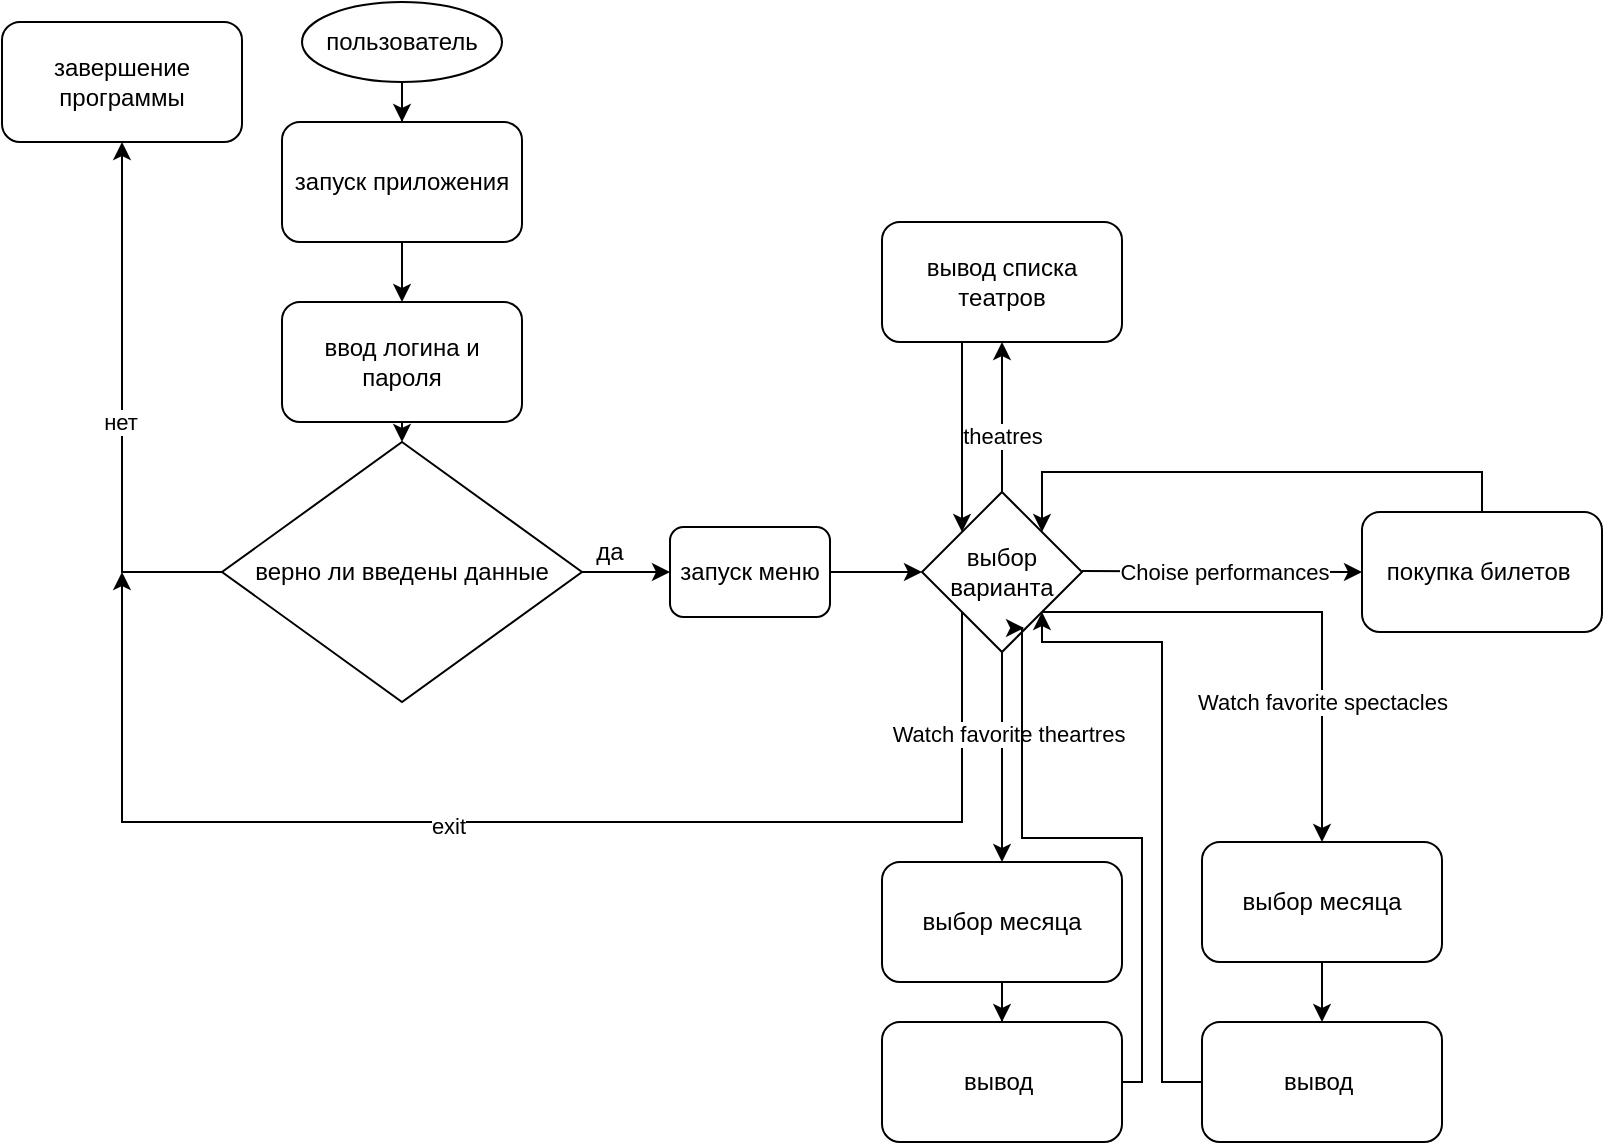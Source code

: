 <mxfile version="16.1.2" type="device"><diagram id="C5RBs43oDa-KdzZeNtuy" name="Page-1"><mxGraphModel dx="942" dy="685" grid="1" gridSize="10" guides="1" tooltips="1" connect="1" arrows="1" fold="1" page="1" pageScale="1" pageWidth="827" pageHeight="1169" math="0" shadow="0"><root><mxCell id="WIyWlLk6GJQsqaUBKTNV-0"/><mxCell id="WIyWlLk6GJQsqaUBKTNV-1" parent="WIyWlLk6GJQsqaUBKTNV-0"/><mxCell id="2o53KiBFoSCYX0qGB70N-4" style="edgeStyle=orthogonalEdgeStyle;rounded=0;orthogonalLoop=1;jettySize=auto;html=1;entryX=0.5;entryY=0;entryDx=0;entryDy=0;" edge="1" parent="WIyWlLk6GJQsqaUBKTNV-1" source="2o53KiBFoSCYX0qGB70N-0" target="2o53KiBFoSCYX0qGB70N-2"><mxGeometry relative="1" as="geometry"/></mxCell><mxCell id="2o53KiBFoSCYX0qGB70N-0" value="пользователь" style="ellipse;whiteSpace=wrap;html=1;" vertex="1" parent="WIyWlLk6GJQsqaUBKTNV-1"><mxGeometry x="150" y="40" width="100" height="40" as="geometry"/></mxCell><mxCell id="2o53KiBFoSCYX0qGB70N-6" style="edgeStyle=orthogonalEdgeStyle;rounded=0;orthogonalLoop=1;jettySize=auto;html=1;entryX=0.5;entryY=0;entryDx=0;entryDy=0;" edge="1" parent="WIyWlLk6GJQsqaUBKTNV-1" source="2o53KiBFoSCYX0qGB70N-2" target="2o53KiBFoSCYX0qGB70N-7"><mxGeometry relative="1" as="geometry"><mxPoint x="200" y="210" as="targetPoint"/></mxGeometry></mxCell><mxCell id="2o53KiBFoSCYX0qGB70N-2" value="запуск приложения" style="rounded=1;whiteSpace=wrap;html=1;" vertex="1" parent="WIyWlLk6GJQsqaUBKTNV-1"><mxGeometry x="140" y="100" width="120" height="60" as="geometry"/></mxCell><mxCell id="2o53KiBFoSCYX0qGB70N-9" style="edgeStyle=orthogonalEdgeStyle;rounded=0;orthogonalLoop=1;jettySize=auto;html=1;exitX=0.5;exitY=1;exitDx=0;exitDy=0;entryX=0.5;entryY=0;entryDx=0;entryDy=0;" edge="1" parent="WIyWlLk6GJQsqaUBKTNV-1" source="2o53KiBFoSCYX0qGB70N-7" target="2o53KiBFoSCYX0qGB70N-8"><mxGeometry relative="1" as="geometry"/></mxCell><mxCell id="2o53KiBFoSCYX0qGB70N-7" value="ввод логина и пароля" style="rounded=1;whiteSpace=wrap;html=1;" vertex="1" parent="WIyWlLk6GJQsqaUBKTNV-1"><mxGeometry x="140" y="190" width="120" height="60" as="geometry"/></mxCell><mxCell id="2o53KiBFoSCYX0qGB70N-10" style="edgeStyle=orthogonalEdgeStyle;rounded=0;orthogonalLoop=1;jettySize=auto;html=1;" edge="1" parent="WIyWlLk6GJQsqaUBKTNV-1" source="2o53KiBFoSCYX0qGB70N-8" target="2o53KiBFoSCYX0qGB70N-11"><mxGeometry relative="1" as="geometry"><mxPoint x="60" y="130" as="targetPoint"/><Array as="points"><mxPoint x="60" y="325"/></Array></mxGeometry></mxCell><mxCell id="2o53KiBFoSCYX0qGB70N-28" value="нет" style="edgeLabel;html=1;align=center;verticalAlign=middle;resizable=0;points=[];" vertex="1" connectable="0" parent="2o53KiBFoSCYX0qGB70N-10"><mxGeometry x="-0.057" y="1" relative="1" as="geometry"><mxPoint as="offset"/></mxGeometry></mxCell><mxCell id="2o53KiBFoSCYX0qGB70N-23" style="edgeStyle=orthogonalEdgeStyle;rounded=0;orthogonalLoop=1;jettySize=auto;html=1;exitX=1;exitY=0.5;exitDx=0;exitDy=0;entryX=0;entryY=0.5;entryDx=0;entryDy=0;" edge="1" parent="WIyWlLk6GJQsqaUBKTNV-1" source="2o53KiBFoSCYX0qGB70N-8" target="2o53KiBFoSCYX0qGB70N-16"><mxGeometry relative="1" as="geometry"/></mxCell><mxCell id="2o53KiBFoSCYX0qGB70N-8" value="верно ли введены данные" style="rhombus;whiteSpace=wrap;html=1;" vertex="1" parent="WIyWlLk6GJQsqaUBKTNV-1"><mxGeometry x="110" y="260" width="180" height="130" as="geometry"/></mxCell><mxCell id="2o53KiBFoSCYX0qGB70N-11" value="завершение программы" style="rounded=1;whiteSpace=wrap;html=1;" vertex="1" parent="WIyWlLk6GJQsqaUBKTNV-1"><mxGeometry y="50" width="120" height="60" as="geometry"/></mxCell><mxCell id="2o53KiBFoSCYX0qGB70N-20" style="edgeStyle=orthogonalEdgeStyle;rounded=0;orthogonalLoop=1;jettySize=auto;html=1;exitX=1;exitY=0.5;exitDx=0;exitDy=0;entryX=0;entryY=0.5;entryDx=0;entryDy=0;" edge="1" parent="WIyWlLk6GJQsqaUBKTNV-1" source="2o53KiBFoSCYX0qGB70N-16" target="2o53KiBFoSCYX0qGB70N-19"><mxGeometry relative="1" as="geometry"/></mxCell><mxCell id="2o53KiBFoSCYX0qGB70N-16" value="запуск меню" style="rounded=1;whiteSpace=wrap;html=1;" vertex="1" parent="WIyWlLk6GJQsqaUBKTNV-1"><mxGeometry x="334" y="302.5" width="80" height="45" as="geometry"/></mxCell><mxCell id="2o53KiBFoSCYX0qGB70N-24" style="edgeStyle=orthogonalEdgeStyle;rounded=0;orthogonalLoop=1;jettySize=auto;html=1;exitX=0;exitY=1;exitDx=0;exitDy=0;" edge="1" parent="WIyWlLk6GJQsqaUBKTNV-1" source="2o53KiBFoSCYX0qGB70N-19"><mxGeometry relative="1" as="geometry"><mxPoint x="60" y="325" as="targetPoint"/><Array as="points"><mxPoint x="480" y="450"/><mxPoint x="60" y="450"/></Array></mxGeometry></mxCell><mxCell id="2o53KiBFoSCYX0qGB70N-29" value="exit" style="edgeLabel;html=1;align=center;verticalAlign=middle;resizable=0;points=[];" vertex="1" connectable="0" parent="2o53KiBFoSCYX0qGB70N-24"><mxGeometry x="0.114" y="2" relative="1" as="geometry"><mxPoint as="offset"/></mxGeometry></mxCell><mxCell id="2o53KiBFoSCYX0qGB70N-31" style="edgeStyle=orthogonalEdgeStyle;rounded=0;orthogonalLoop=1;jettySize=auto;html=1;exitX=0.5;exitY=0;exitDx=0;exitDy=0;entryX=0.5;entryY=1;entryDx=0;entryDy=0;" edge="1" parent="WIyWlLk6GJQsqaUBKTNV-1" source="2o53KiBFoSCYX0qGB70N-19" target="2o53KiBFoSCYX0qGB70N-33"><mxGeometry relative="1" as="geometry"><mxPoint x="500" y="170" as="targetPoint"/></mxGeometry></mxCell><mxCell id="2o53KiBFoSCYX0qGB70N-32" value="theatres" style="edgeLabel;html=1;align=center;verticalAlign=middle;resizable=0;points=[];" vertex="1" connectable="0" parent="2o53KiBFoSCYX0qGB70N-31"><mxGeometry x="-0.235" relative="1" as="geometry"><mxPoint as="offset"/></mxGeometry></mxCell><mxCell id="2o53KiBFoSCYX0qGB70N-35" style="edgeStyle=orthogonalEdgeStyle;rounded=0;orthogonalLoop=1;jettySize=auto;html=1;exitX=1;exitY=0.5;exitDx=0;exitDy=0;entryX=0;entryY=0.5;entryDx=0;entryDy=0;" edge="1" parent="WIyWlLk6GJQsqaUBKTNV-1" target="2o53KiBFoSCYX0qGB70N-37"><mxGeometry relative="1" as="geometry"><mxPoint x="670" y="460" as="targetPoint"/><mxPoint x="540" y="324.5" as="sourcePoint"/></mxGeometry></mxCell><mxCell id="2o53KiBFoSCYX0qGB70N-36" value="Choise performances" style="edgeLabel;html=1;align=center;verticalAlign=middle;resizable=0;points=[];" vertex="1" connectable="0" parent="2o53KiBFoSCYX0qGB70N-35"><mxGeometry x="0.3" y="3" relative="1" as="geometry"><mxPoint x="-20" y="3" as="offset"/></mxGeometry></mxCell><mxCell id="2o53KiBFoSCYX0qGB70N-40" style="edgeStyle=orthogonalEdgeStyle;rounded=0;orthogonalLoop=1;jettySize=auto;html=1;entryX=0.5;entryY=0;entryDx=0;entryDy=0;" edge="1" parent="WIyWlLk6GJQsqaUBKTNV-1" source="2o53KiBFoSCYX0qGB70N-19" target="2o53KiBFoSCYX0qGB70N-39"><mxGeometry relative="1" as="geometry"/></mxCell><mxCell id="2o53KiBFoSCYX0qGB70N-41" value="Watch favorite theartres" style="edgeLabel;html=1;align=center;verticalAlign=middle;resizable=0;points=[];" vertex="1" connectable="0" parent="2o53KiBFoSCYX0qGB70N-40"><mxGeometry x="-0.219" y="3" relative="1" as="geometry"><mxPoint as="offset"/></mxGeometry></mxCell><mxCell id="2o53KiBFoSCYX0qGB70N-47" style="edgeStyle=orthogonalEdgeStyle;rounded=0;orthogonalLoop=1;jettySize=auto;html=1;exitX=1;exitY=1;exitDx=0;exitDy=0;entryX=0.5;entryY=0;entryDx=0;entryDy=0;" edge="1" parent="WIyWlLk6GJQsqaUBKTNV-1" source="2o53KiBFoSCYX0qGB70N-19" target="2o53KiBFoSCYX0qGB70N-48"><mxGeometry relative="1" as="geometry"><mxPoint x="660" y="450" as="targetPoint"/><Array as="points"><mxPoint x="660" y="345"/></Array></mxGeometry></mxCell><mxCell id="2o53KiBFoSCYX0qGB70N-49" value="Watch favorite spectacles" style="edgeLabel;html=1;align=center;verticalAlign=middle;resizable=0;points=[];" vertex="1" connectable="0" parent="2o53KiBFoSCYX0qGB70N-47"><mxGeometry x="-0.31" y="-1" relative="1" as="geometry"><mxPoint x="52" y="44" as="offset"/></mxGeometry></mxCell><mxCell id="2o53KiBFoSCYX0qGB70N-19" value="выбор варианта" style="rhombus;whiteSpace=wrap;html=1;" vertex="1" parent="WIyWlLk6GJQsqaUBKTNV-1"><mxGeometry x="460" y="285" width="80" height="80" as="geometry"/></mxCell><mxCell id="2o53KiBFoSCYX0qGB70N-21" value="да" style="text;html=1;strokeColor=none;fillColor=none;align=center;verticalAlign=middle;whiteSpace=wrap;rounded=0;" vertex="1" parent="WIyWlLk6GJQsqaUBKTNV-1"><mxGeometry x="274" y="300" width="60" height="30" as="geometry"/></mxCell><mxCell id="2o53KiBFoSCYX0qGB70N-46" style="edgeStyle=orthogonalEdgeStyle;rounded=0;orthogonalLoop=1;jettySize=auto;html=1;entryX=0;entryY=0;entryDx=0;entryDy=0;" edge="1" parent="WIyWlLk6GJQsqaUBKTNV-1" source="2o53KiBFoSCYX0qGB70N-33" target="2o53KiBFoSCYX0qGB70N-19"><mxGeometry relative="1" as="geometry"><mxPoint x="420" y="230" as="targetPoint"/><Array as="points"><mxPoint x="480" y="220"/><mxPoint x="480" y="220"/></Array></mxGeometry></mxCell><mxCell id="2o53KiBFoSCYX0qGB70N-33" value="вывод списка театров" style="rounded=1;whiteSpace=wrap;html=1;" vertex="1" parent="WIyWlLk6GJQsqaUBKTNV-1"><mxGeometry x="440" y="150" width="120" height="60" as="geometry"/></mxCell><mxCell id="2o53KiBFoSCYX0qGB70N-38" style="edgeStyle=orthogonalEdgeStyle;rounded=0;orthogonalLoop=1;jettySize=auto;html=1;entryX=1;entryY=0;entryDx=0;entryDy=0;" edge="1" parent="WIyWlLk6GJQsqaUBKTNV-1" source="2o53KiBFoSCYX0qGB70N-37" target="2o53KiBFoSCYX0qGB70N-19"><mxGeometry relative="1" as="geometry"><mxPoint x="680" y="280" as="targetPoint"/><Array as="points"><mxPoint x="740" y="275"/><mxPoint x="520" y="275"/></Array></mxGeometry></mxCell><mxCell id="2o53KiBFoSCYX0qGB70N-37" value="покупка билетов&amp;nbsp;" style="rounded=1;whiteSpace=wrap;html=1;" vertex="1" parent="WIyWlLk6GJQsqaUBKTNV-1"><mxGeometry x="680" y="295" width="120" height="60" as="geometry"/></mxCell><mxCell id="2o53KiBFoSCYX0qGB70N-42" style="edgeStyle=orthogonalEdgeStyle;rounded=0;orthogonalLoop=1;jettySize=auto;html=1;entryX=0.5;entryY=0;entryDx=0;entryDy=0;" edge="1" parent="WIyWlLk6GJQsqaUBKTNV-1" source="2o53KiBFoSCYX0qGB70N-39" target="2o53KiBFoSCYX0qGB70N-43"><mxGeometry relative="1" as="geometry"><mxPoint x="500" y="580" as="targetPoint"/></mxGeometry></mxCell><mxCell id="2o53KiBFoSCYX0qGB70N-39" value="выбор месяца" style="rounded=1;whiteSpace=wrap;html=1;" vertex="1" parent="WIyWlLk6GJQsqaUBKTNV-1"><mxGeometry x="440" y="470" width="120" height="60" as="geometry"/></mxCell><mxCell id="2o53KiBFoSCYX0qGB70N-44" style="edgeStyle=orthogonalEdgeStyle;rounded=0;orthogonalLoop=1;jettySize=auto;html=1;entryX=0.638;entryY=0.85;entryDx=0;entryDy=0;entryPerimeter=0;" edge="1" parent="WIyWlLk6GJQsqaUBKTNV-1" source="2o53KiBFoSCYX0qGB70N-43" target="2o53KiBFoSCYX0qGB70N-19"><mxGeometry relative="1" as="geometry"><mxPoint x="510" y="360" as="targetPoint"/><Array as="points"><mxPoint x="570" y="580"/><mxPoint x="570" y="458"/><mxPoint x="510" y="458"/></Array></mxGeometry></mxCell><mxCell id="2o53KiBFoSCYX0qGB70N-43" value="вывод&amp;nbsp;" style="rounded=1;whiteSpace=wrap;html=1;" vertex="1" parent="WIyWlLk6GJQsqaUBKTNV-1"><mxGeometry x="440" y="550" width="120" height="60" as="geometry"/></mxCell><mxCell id="2o53KiBFoSCYX0qGB70N-51" style="edgeStyle=orthogonalEdgeStyle;rounded=0;orthogonalLoop=1;jettySize=auto;html=1;exitX=0.5;exitY=1;exitDx=0;exitDy=0;entryX=0.5;entryY=0;entryDx=0;entryDy=0;" edge="1" parent="WIyWlLk6GJQsqaUBKTNV-1" source="2o53KiBFoSCYX0qGB70N-48" target="2o53KiBFoSCYX0qGB70N-50"><mxGeometry relative="1" as="geometry"/></mxCell><mxCell id="2o53KiBFoSCYX0qGB70N-48" value="выбор месяца" style="rounded=1;whiteSpace=wrap;html=1;" vertex="1" parent="WIyWlLk6GJQsqaUBKTNV-1"><mxGeometry x="600" y="460" width="120" height="60" as="geometry"/></mxCell><mxCell id="2o53KiBFoSCYX0qGB70N-52" style="edgeStyle=orthogonalEdgeStyle;rounded=0;orthogonalLoop=1;jettySize=auto;html=1;entryX=1;entryY=1;entryDx=0;entryDy=0;" edge="1" parent="WIyWlLk6GJQsqaUBKTNV-1" source="2o53KiBFoSCYX0qGB70N-50" target="2o53KiBFoSCYX0qGB70N-19"><mxGeometry relative="1" as="geometry"><mxPoint x="580" y="370" as="targetPoint"/><Array as="points"><mxPoint x="580" y="580"/><mxPoint x="580" y="360"/><mxPoint x="520" y="360"/></Array></mxGeometry></mxCell><mxCell id="2o53KiBFoSCYX0qGB70N-50" value="вывод&amp;nbsp;" style="rounded=1;whiteSpace=wrap;html=1;" vertex="1" parent="WIyWlLk6GJQsqaUBKTNV-1"><mxGeometry x="600" y="550" width="120" height="60" as="geometry"/></mxCell></root></mxGraphModel></diagram></mxfile>